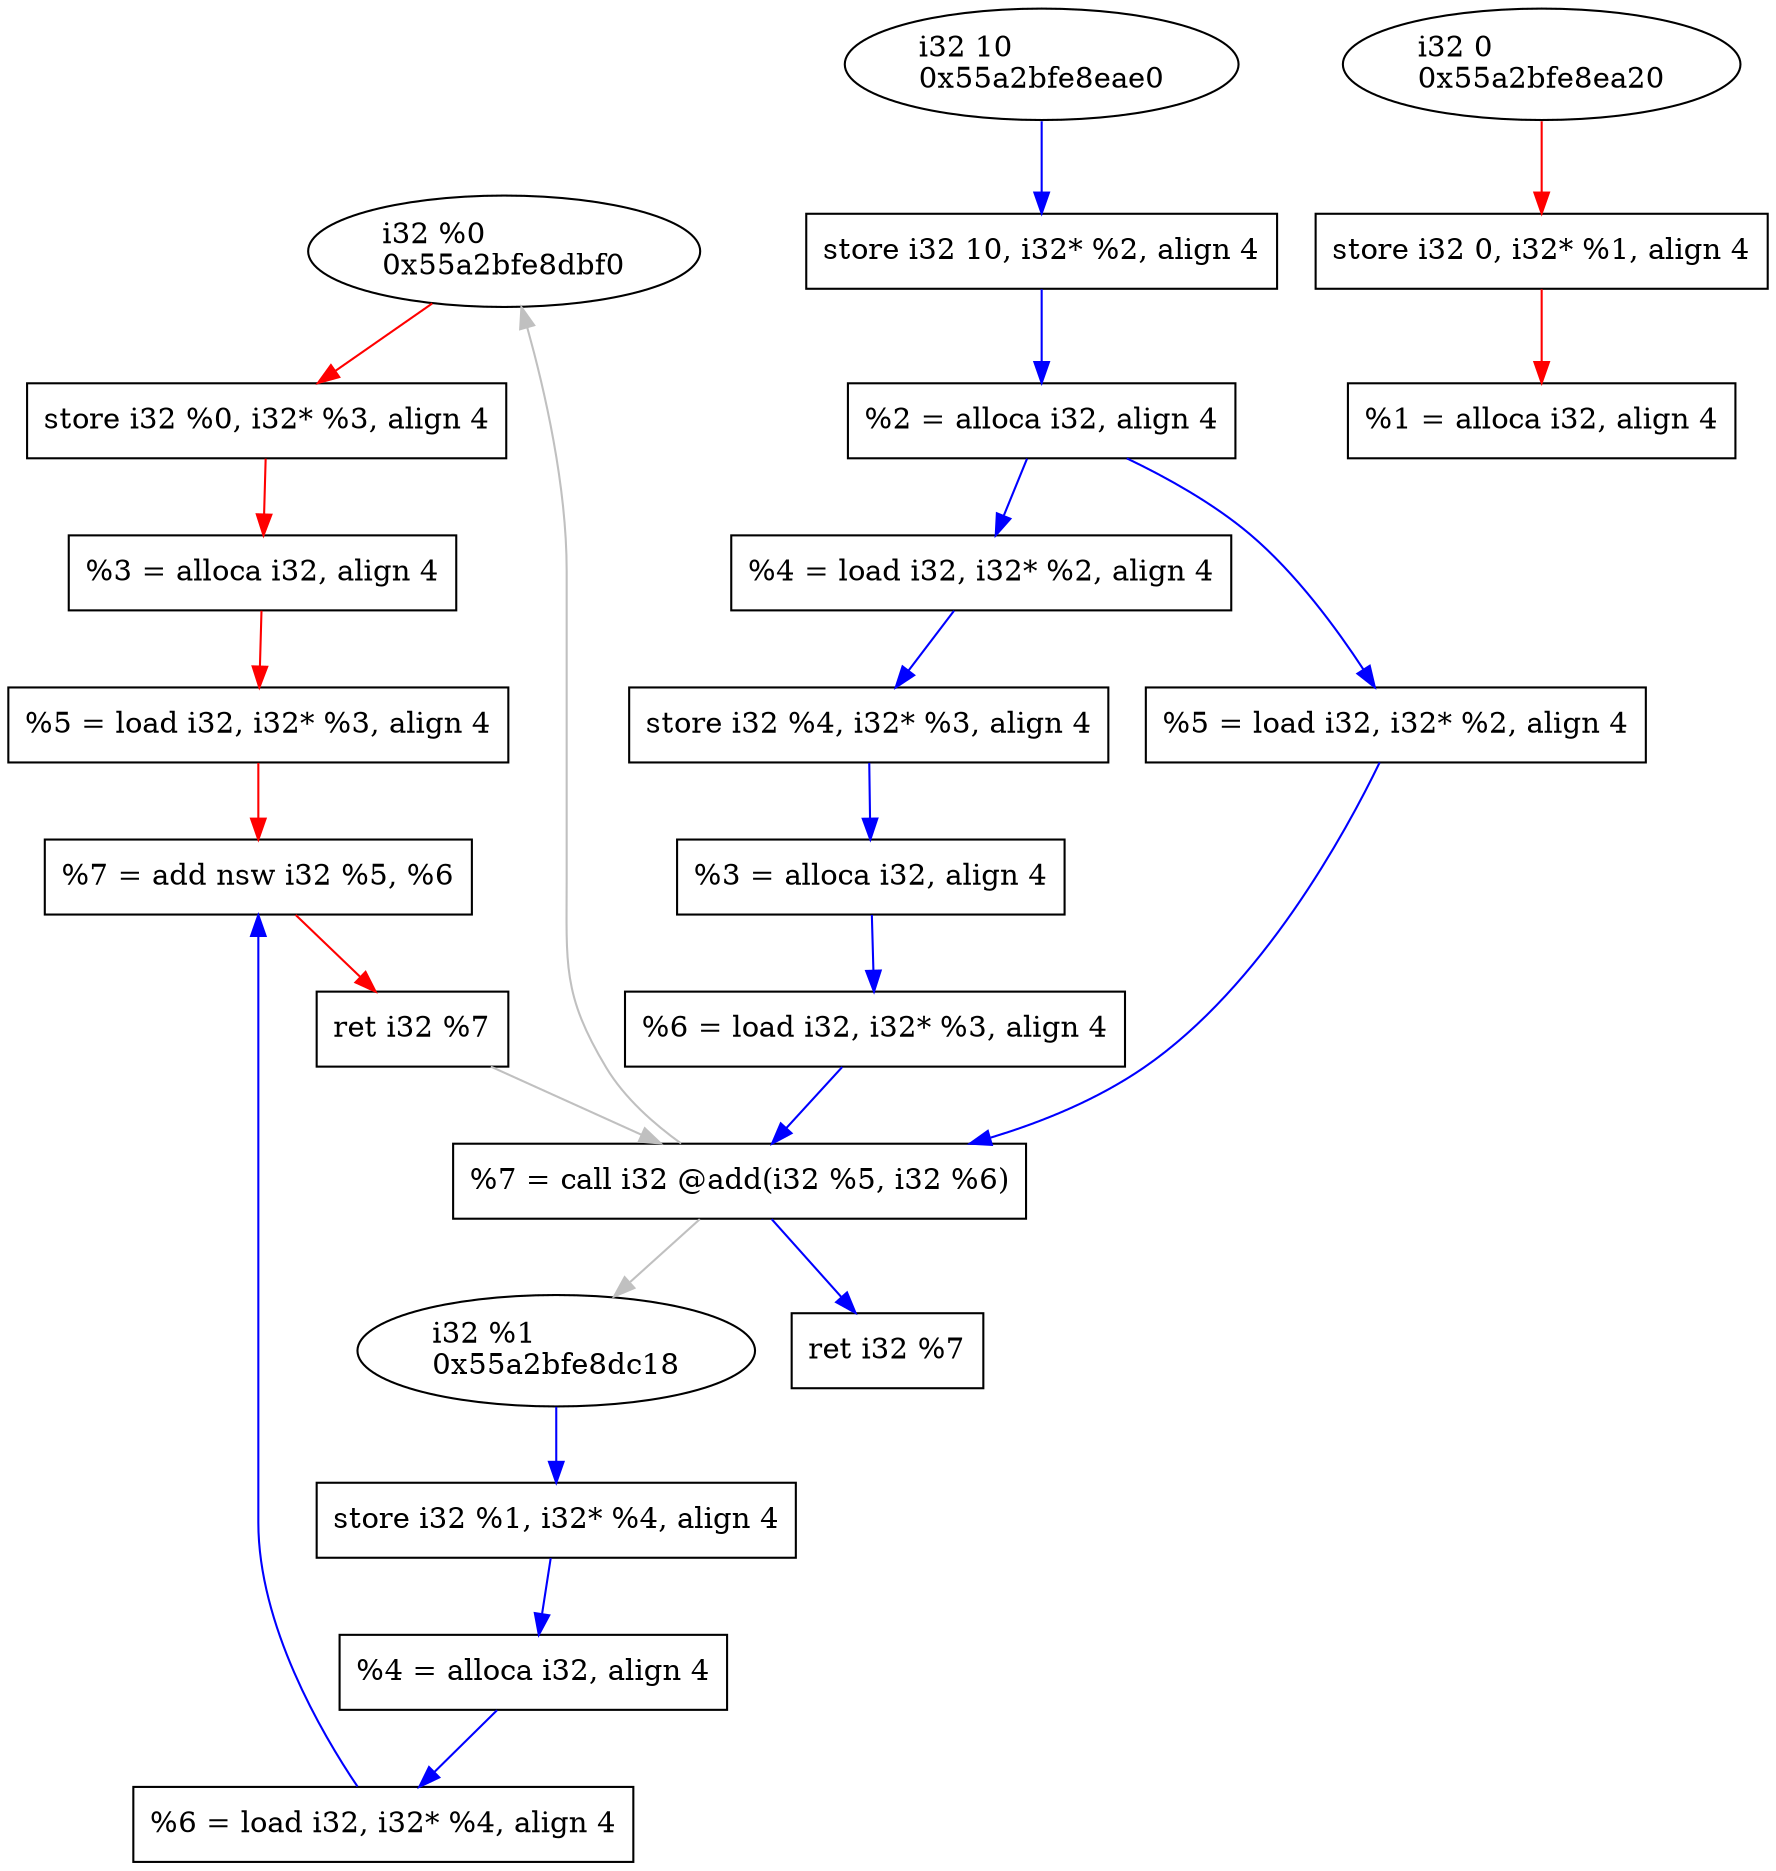 digraph "DFG for all" {
	Node0x55a2bfe8dbf0[shape=ellipse, label="i32 %0\l0x55a2bfe8dbf0"];
	Node0x55a2bfe8e4c0[shape=record, label="  store i32 %0, i32* %3, align 4"];
	Node0x55a2bfe8dd30[shape=record, label="  %3 = alloca i32, align 4"];
	Node0x55a2bfe8dc18[shape=ellipse, label="i32 %1\l0x55a2bfe8dc18"];
	Node0x55a2bfe8e550[shape=record, label="  store i32 %1, i32* %4, align 4"];
	Node0x55a2bfe8e3e0[shape=record, label="  %4 = alloca i32, align 4"];
	Node0x55a2bfe8e5c0[shape=record, label="  %5 = load i32, i32* %3, align 4"];
	Node0x55a2bfe8e630[shape=record, label="  %6 = load i32, i32* %4, align 4"];
	Node0x55a2bfe8e6c0[shape=record, label="  %7 = add nsw i32 %5, %6"];
	Node0x55a2bfe8e730[shape=record, label="  ret i32 %7"];
edge [color=red]
	Node0x55a2bfe8dbf0 -> Node0x55a2bfe8e4c0
	Node0x55a2bfe8e4c0 -> Node0x55a2bfe8dd30
	Node0x55a2bfe8dd30 -> Node0x55a2bfe8e5c0
	Node0x55a2bfe8e5c0 -> Node0x55a2bfe8e6c0
	Node0x55a2bfe8e6c0 -> Node0x55a2bfe8e730
edge [color=blue]
	Node0x55a2bfe8dc18 -> Node0x55a2bfe8e550
	Node0x55a2bfe8e550 -> Node0x55a2bfe8e3e0
	Node0x55a2bfe8e3e0 -> Node0x55a2bfe8e630
	Node0x55a2bfe8e630 -> Node0x55a2bfe8e6c0
	Node0x55a2bfe8ea20[shape=ellipse, label="i32 0\l0x55a2bfe8ea20"];
	Node0x55a2bfe8ea90[shape=record, label="  store i32 0, i32* %1, align 4"];
	Node0x55a2bfe8e8a0[shape=record, label="  %1 = alloca i32, align 4"];
	Node0x55a2bfe8eae0[shape=ellipse, label="i32 10\l0x55a2bfe8eae0"];
	Node0x55a2bfe8eb50[shape=record, label="  store i32 10, i32* %2, align 4"];
	Node0x55a2bfe8e930[shape=record, label="  %2 = alloca i32, align 4"];
	Node0x55a2bfe8ebc0[shape=record, label="  %4 = load i32, i32* %2, align 4"];
	Node0x55a2bfe8eca0[shape=record, label="  store i32 %4, i32* %3, align 4"];
	Node0x55a2bfe8e9d0[shape=record, label="  %3 = alloca i32, align 4"];
	Node0x55a2bfe8ed10[shape=record, label="  %5 = load i32, i32* %2, align 4"];
	Node0x55a2bfe8ed80[shape=record, label="  %6 = load i32, i32* %3, align 4"];
	Node0x55a2bfe8ee30[shape=record, label="  %7 = call i32 @add(i32 %5, i32 %6)"];
	Node0x55a2bfe8ef00[shape=record, label="  ret i32 %7"];
edge [color=red]
	Node0x55a2bfe8ea20 -> Node0x55a2bfe8ea90
	Node0x55a2bfe8ea90 -> Node0x55a2bfe8e8a0
edge [color=blue]
	Node0x55a2bfe8eae0 -> Node0x55a2bfe8eb50
	Node0x55a2bfe8eb50 -> Node0x55a2bfe8e930
	Node0x55a2bfe8e930 -> Node0x55a2bfe8ebc0
	Node0x55a2bfe8ebc0 -> Node0x55a2bfe8eca0
	Node0x55a2bfe8eca0 -> Node0x55a2bfe8e9d0
	Node0x55a2bfe8e9d0 -> Node0x55a2bfe8ed80
	Node0x55a2bfe8ed80 -> Node0x55a2bfe8ee30
	Node0x55a2bfe8ee30 -> Node0x55a2bfe8ef00
	Node0x55a2bfe8e930 -> Node0x55a2bfe8ed10
	Node0x55a2bfe8ed10 -> Node0x55a2bfe8ee30
edge [color=cyan]
edge [color=grey]
	Node0x55a2bfe8ee30 -> Node0x55a2bfe8dbf0
edge [color=grey]
	Node0x55a2bfe8ee30 -> Node0x55a2bfe8dc18
edge [color=grey]
	Node0x55a2bfe8e730 -> Node0x55a2bfe8ee30
}
digraph "DFG for all" {
	Node0x556a52011bf0[shape=ellipse, label="i32 %0\l0x556a52011bf0"];
	Node0x556a520124c0[shape=record, label="  store i32 %0, i32* %3, align 4"];
	Node0x556a52011d30[shape=record, label="  %3 = alloca i32, align 4"];
	Node0x556a52011c18[shape=ellipse, label="i32 %1\l0x556a52011c18"];
	Node0x556a52012550[shape=record, label="  store i32 %1, i32* %4, align 4"];
	Node0x556a520123e0[shape=record, label="  %4 = alloca i32, align 4"];
	Node0x556a520125c0[shape=record, label="  %5 = load i32, i32* %3, align 4"];
	Node0x556a52012630[shape=record, label="  %6 = load i32, i32* %4, align 4"];
	Node0x556a520126c0[shape=record, label="  %7 = add nsw i32 %5, %6"];
	Node0x556a52012730[shape=record, label="  ret i32 %7"];
edge [color=red]
	Node0x556a52011bf0 -> Node0x556a520124c0
	Node0x556a520124c0 -> Node0x556a52011d30
	Node0x556a52011d30 -> Node0x556a520125c0
	Node0x556a520125c0 -> Node0x556a520126c0
	Node0x556a520126c0 -> Node0x556a52012730
edge [color=blue]
	Node0x556a52011c18 -> Node0x556a52012550
	Node0x556a52012550 -> Node0x556a520123e0
	Node0x556a520123e0 -> Node0x556a52012630
	Node0x556a52012630 -> Node0x556a520126c0
	Node0x556a52012a20[shape=ellipse, label="i32 0\l0x556a52012a20"];
	Node0x556a52012a90[shape=record, label="  store i32 0, i32* %1, align 4"];
	Node0x556a520128a0[shape=record, label="  %1 = alloca i32, align 4"];
	Node0x556a52012ae0[shape=ellipse, label="i32 10\l0x556a52012ae0"];
	Node0x556a52012b50[shape=record, label="  store i32 10, i32* %2, align 4"];
	Node0x556a52012930[shape=record, label="  %2 = alloca i32, align 4"];
	Node0x556a52012bc0[shape=record, label="  %4 = load i32, i32* %2, align 4"];
	Node0x556a52012ca0[shape=record, label="  store i32 %4, i32* %3, align 4"];
	Node0x556a520129d0[shape=record, label="  %3 = alloca i32, align 4"];
	Node0x556a52012d10[shape=record, label="  %5 = load i32, i32* %2, align 4"];
	Node0x556a52012d80[shape=record, label="  %6 = load i32, i32* %3, align 4"];
	Node0x556a52012e30[shape=record, label="  %7 = call i32 @add(i32 %5, i32 %6)"];
	Node0x556a52012f00[shape=record, label="  ret i32 %7"];
edge [color=red]
	Node0x556a52012a20 -> Node0x556a52012a90
	Node0x556a52012a90 -> Node0x556a520128a0
edge [color=blue]
	Node0x556a52012ae0 -> Node0x556a52012b50
	Node0x556a52012b50 -> Node0x556a52012930
	Node0x556a52012930 -> Node0x556a52012bc0
	Node0x556a52012bc0 -> Node0x556a52012ca0
	Node0x556a52012ca0 -> Node0x556a520129d0
	Node0x556a520129d0 -> Node0x556a52012d80
	Node0x556a52012d80 -> Node0x556a52012e30
	Node0x556a52012e30 -> Node0x556a52012f00
	Node0x556a52012930 -> Node0x556a52012d10
	Node0x556a52012d10 -> Node0x556a52012e30
edge [color=cyan]
edge [color=grey]
	Node0x556a52012e30 -> Node0x556a52011bf0
edge [color=grey]
	Node0x556a52012e30 -> Node0x556a52011c18
edge [color=grey]
	Node0x556a52012730 -> Node0x556a52012e30
}
digraph "DFG for all" {
edge [color=grey]
	Node0x564138eb5a70 -> Node0x564138eb5890
edge [color=grey]
	Node0x564138eb5878 -> Node0x564138eb5a70
edge [color=grey]
	Node0x564138eb56f0 -> Node0x564138eb5b40
	Node0x564138eb5e30[shape=ellipse, label="i32 1\l0x564138eb5e30"];
	Node0x564138eb6070[shape=record, label="  store i32 1, i32* %1, align 4"];
	Node0x564138eb5de0[shape=record, label="  %1 = alloca i32, align 4"];
	Node0x564138eb60e0[shape=record, label="  %3 = load i32, i32* %1, align 4"];
	Node0x564138eb6170[shape=record, label="  %4 = icmp eq i32 %3, 1"];
	Node0x564138eb6350[shape=record, label="  br i1 %4, label %5, label %6"];
edge [color=red]
	Node0x564138eb5e30 -> Node0x564138eb6070
	Node0x564138eb6070 -> Node0x564138eb5de0
	Node0x564138eb5de0 -> Node0x564138eb60e0
	Node0x564138eb60e0 -> Node0x564138eb6170
	Node0x564138eb6170 -> Node0x564138eb6350
edge [color=grey]
	Node0x564138eb5f50 -> Node0x564138eb5890
edge [color=grey]
	Node0x564138eb5878 -> Node0x564138eb5f50
edge [color=grey]
	Node0x564138eb56f0 -> Node0x564138eb63c0
edge [color=grey]
	Node0x564138eb5bf0 -> Node0x564138eb6550
edge [color=grey]
	Node0x564138eb56f0 -> Node0x564138eb6690
edge [color=grey]
	Node0x564138eb5bf0 -> Node0x564138eb6760
	Node0x564138eb69f0[shape=ellipse, label="i32 0\l0x564138eb69f0"];
	Node0x564138eb6a60[shape=record, label="  store i32 0, i32* %1, align 4"];
	Node0x564138eb6980[shape=record, label="  %1 = alloca i32, align 4"];
edge [color=red]
	Node0x564138eb69f0 -> Node0x564138eb6a60
	Node0x564138eb6a60 -> Node0x564138eb6980
edge [color=grey]
	Node0x564138eb6b80 -> Node0x564138eb5890
edge [color=grey]
	Node0x564138eb5878 -> Node0x564138eb6b80
edge [color=grey]
	Node0x564138eb6810 -> Node0x564138eb6c80
}
